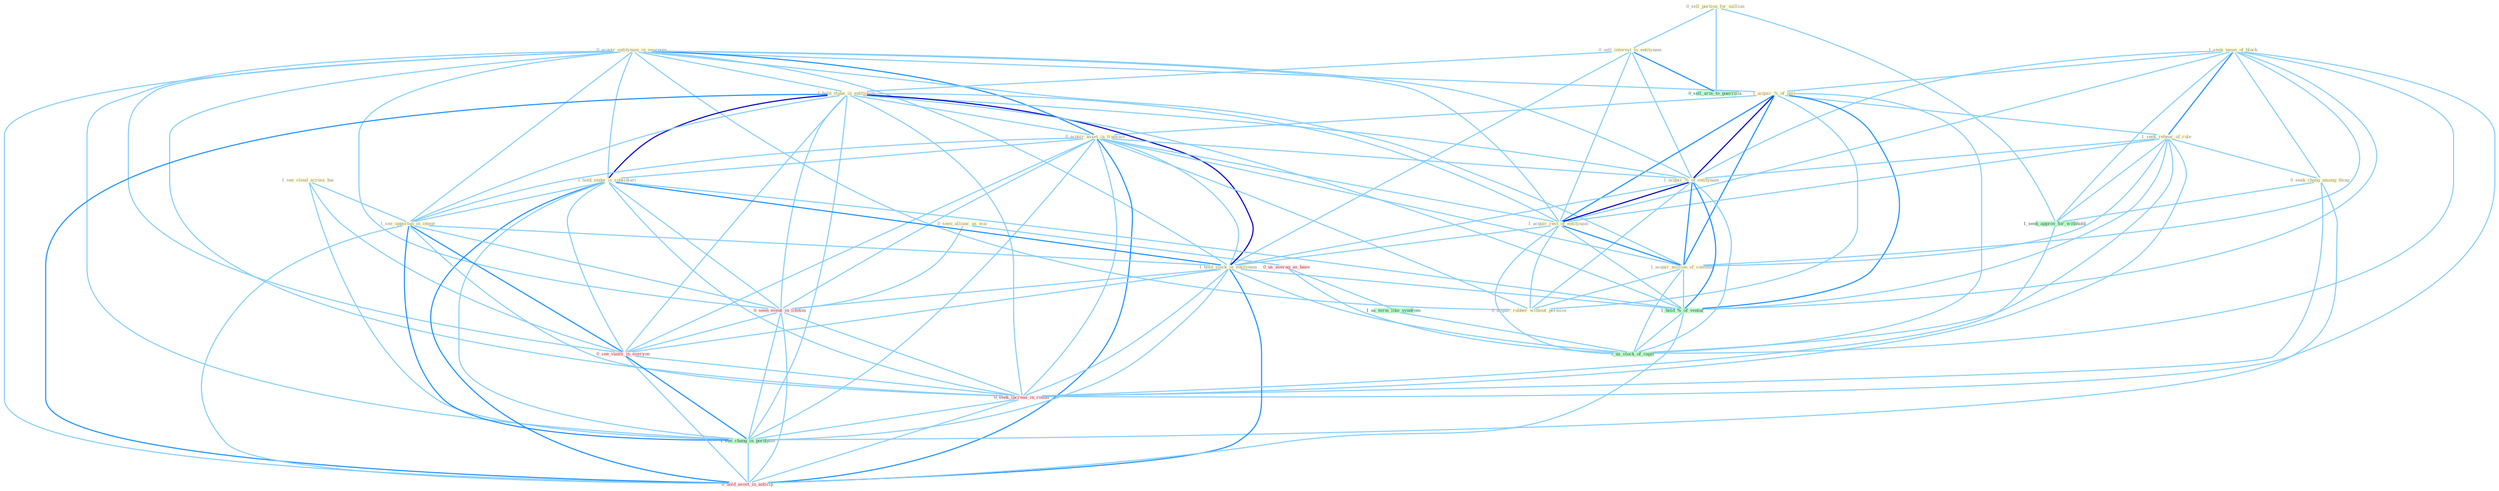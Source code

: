 Graph G{ 
    node
    [shape=polygon,style=filled,width=.5,height=.06,color="#BDFCC9",fixedsize=true,fontsize=4,
    fontcolor="#2f4f4f"];
    {node
    [color="#ffffe0", fontcolor="#8b7d6b"] "0_sell_portion_for_million " "1_seek_mean_of_block " "0_acquir_entitynam_in_yearnum " "0_sell_interest_to_entitynam " "1_acquir_%_of_unit " "0_seen_allianc_as_wai " "1_see_cloud_across_bai " "1_hold_stake_in_entitynam " "1_seek_rehear_of_rule " "0_acquir_asset_in_transact " "1_acquir_%_of_entitynam " "1_hold_stake_in_subsidiari " "1_acquir_rest_of_entitynam " "0_seek_chang_among_thing " "1_acquir_million_of_common " "1_see_opportun_in_integr " "0_acquir_rubber_without_permiss " "1_hold_stock_in_entitynam "}
{node [color="#fff0f5", fontcolor="#b22222"] "0_seen_event_in_lifetim " "0_us_averag_as_base " "0_see_vaniti_in_everyon " "0_seek_increas_in_round " "0_hold_asset_in_anticip "}
edge [color="#B0E2FF"];

	"0_sell_portion_for_million " -- "0_sell_interest_to_entitynam " [w="1", color="#87cefa" ];
	"0_sell_portion_for_million " -- "1_seek_approv_for_withhold " [w="1", color="#87cefa" ];
	"0_sell_portion_for_million " -- "0_sell_arm_to_guerrilla " [w="1", color="#87cefa" ];
	"1_seek_mean_of_block " -- "1_acquir_%_of_unit " [w="1", color="#87cefa" ];
	"1_seek_mean_of_block " -- "1_seek_rehear_of_rule " [w="2", color="#1e90ff" , len=0.8];
	"1_seek_mean_of_block " -- "1_acquir_%_of_entitynam " [w="1", color="#87cefa" ];
	"1_seek_mean_of_block " -- "1_acquir_rest_of_entitynam " [w="1", color="#87cefa" ];
	"1_seek_mean_of_block " -- "0_seek_chang_among_thing " [w="1", color="#87cefa" ];
	"1_seek_mean_of_block " -- "1_acquir_million_of_common " [w="1", color="#87cefa" ];
	"1_seek_mean_of_block " -- "1_seek_approv_for_withhold " [w="1", color="#87cefa" ];
	"1_seek_mean_of_block " -- "1_hold_%_of_ventur " [w="1", color="#87cefa" ];
	"1_seek_mean_of_block " -- "0_seek_increas_in_round " [w="1", color="#87cefa" ];
	"1_seek_mean_of_block " -- "1_us_stock_of_capit " [w="1", color="#87cefa" ];
	"0_acquir_entitynam_in_yearnum " -- "1_acquir_%_of_unit " [w="1", color="#87cefa" ];
	"0_acquir_entitynam_in_yearnum " -- "1_hold_stake_in_entitynam " [w="1", color="#87cefa" ];
	"0_acquir_entitynam_in_yearnum " -- "0_acquir_asset_in_transact " [w="2", color="#1e90ff" , len=0.8];
	"0_acquir_entitynam_in_yearnum " -- "1_acquir_%_of_entitynam " [w="1", color="#87cefa" ];
	"0_acquir_entitynam_in_yearnum " -- "1_hold_stake_in_subsidiari " [w="1", color="#87cefa" ];
	"0_acquir_entitynam_in_yearnum " -- "1_acquir_rest_of_entitynam " [w="1", color="#87cefa" ];
	"0_acquir_entitynam_in_yearnum " -- "1_acquir_million_of_common " [w="1", color="#87cefa" ];
	"0_acquir_entitynam_in_yearnum " -- "1_see_opportun_in_integr " [w="1", color="#87cefa" ];
	"0_acquir_entitynam_in_yearnum " -- "0_acquir_rubber_without_permiss " [w="1", color="#87cefa" ];
	"0_acquir_entitynam_in_yearnum " -- "1_hold_stock_in_entitynam " [w="1", color="#87cefa" ];
	"0_acquir_entitynam_in_yearnum " -- "0_seen_event_in_lifetim " [w="1", color="#87cefa" ];
	"0_acquir_entitynam_in_yearnum " -- "0_see_vaniti_in_everyon " [w="1", color="#87cefa" ];
	"0_acquir_entitynam_in_yearnum " -- "0_seek_increas_in_round " [w="1", color="#87cefa" ];
	"0_acquir_entitynam_in_yearnum " -- "1_see_chang_in_portfolio " [w="1", color="#87cefa" ];
	"0_acquir_entitynam_in_yearnum " -- "0_hold_asset_in_anticip " [w="1", color="#87cefa" ];
	"0_sell_interest_to_entitynam " -- "1_hold_stake_in_entitynam " [w="1", color="#87cefa" ];
	"0_sell_interest_to_entitynam " -- "1_acquir_%_of_entitynam " [w="1", color="#87cefa" ];
	"0_sell_interest_to_entitynam " -- "1_acquir_rest_of_entitynam " [w="1", color="#87cefa" ];
	"0_sell_interest_to_entitynam " -- "1_hold_stock_in_entitynam " [w="1", color="#87cefa" ];
	"0_sell_interest_to_entitynam " -- "0_sell_arm_to_guerrilla " [w="2", color="#1e90ff" , len=0.8];
	"1_acquir_%_of_unit " -- "1_seek_rehear_of_rule " [w="1", color="#87cefa" ];
	"1_acquir_%_of_unit " -- "0_acquir_asset_in_transact " [w="1", color="#87cefa" ];
	"1_acquir_%_of_unit " -- "1_acquir_%_of_entitynam " [w="3", color="#0000cd" , len=0.6];
	"1_acquir_%_of_unit " -- "1_acquir_rest_of_entitynam " [w="2", color="#1e90ff" , len=0.8];
	"1_acquir_%_of_unit " -- "1_acquir_million_of_common " [w="2", color="#1e90ff" , len=0.8];
	"1_acquir_%_of_unit " -- "0_acquir_rubber_without_permiss " [w="1", color="#87cefa" ];
	"1_acquir_%_of_unit " -- "1_hold_%_of_ventur " [w="2", color="#1e90ff" , len=0.8];
	"1_acquir_%_of_unit " -- "1_us_stock_of_capit " [w="1", color="#87cefa" ];
	"0_seen_allianc_as_wai " -- "0_seen_event_in_lifetim " [w="1", color="#87cefa" ];
	"0_seen_allianc_as_wai " -- "0_us_averag_as_base " [w="1", color="#87cefa" ];
	"1_see_cloud_across_bai " -- "1_see_opportun_in_integr " [w="1", color="#87cefa" ];
	"1_see_cloud_across_bai " -- "0_see_vaniti_in_everyon " [w="1", color="#87cefa" ];
	"1_see_cloud_across_bai " -- "1_see_chang_in_portfolio " [w="1", color="#87cefa" ];
	"1_hold_stake_in_entitynam " -- "0_acquir_asset_in_transact " [w="1", color="#87cefa" ];
	"1_hold_stake_in_entitynam " -- "1_acquir_%_of_entitynam " [w="1", color="#87cefa" ];
	"1_hold_stake_in_entitynam " -- "1_hold_stake_in_subsidiari " [w="3", color="#0000cd" , len=0.6];
	"1_hold_stake_in_entitynam " -- "1_acquir_rest_of_entitynam " [w="1", color="#87cefa" ];
	"1_hold_stake_in_entitynam " -- "1_see_opportun_in_integr " [w="1", color="#87cefa" ];
	"1_hold_stake_in_entitynam " -- "1_hold_stock_in_entitynam " [w="3", color="#0000cd" , len=0.6];
	"1_hold_stake_in_entitynam " -- "0_seen_event_in_lifetim " [w="1", color="#87cefa" ];
	"1_hold_stake_in_entitynam " -- "1_hold_%_of_ventur " [w="1", color="#87cefa" ];
	"1_hold_stake_in_entitynam " -- "0_see_vaniti_in_everyon " [w="1", color="#87cefa" ];
	"1_hold_stake_in_entitynam " -- "0_seek_increas_in_round " [w="1", color="#87cefa" ];
	"1_hold_stake_in_entitynam " -- "1_see_chang_in_portfolio " [w="1", color="#87cefa" ];
	"1_hold_stake_in_entitynam " -- "0_hold_asset_in_anticip " [w="2", color="#1e90ff" , len=0.8];
	"1_seek_rehear_of_rule " -- "1_acquir_%_of_entitynam " [w="1", color="#87cefa" ];
	"1_seek_rehear_of_rule " -- "1_acquir_rest_of_entitynam " [w="1", color="#87cefa" ];
	"1_seek_rehear_of_rule " -- "0_seek_chang_among_thing " [w="1", color="#87cefa" ];
	"1_seek_rehear_of_rule " -- "1_acquir_million_of_common " [w="1", color="#87cefa" ];
	"1_seek_rehear_of_rule " -- "1_seek_approv_for_withhold " [w="1", color="#87cefa" ];
	"1_seek_rehear_of_rule " -- "1_hold_%_of_ventur " [w="1", color="#87cefa" ];
	"1_seek_rehear_of_rule " -- "0_seek_increas_in_round " [w="1", color="#87cefa" ];
	"1_seek_rehear_of_rule " -- "1_us_stock_of_capit " [w="1", color="#87cefa" ];
	"0_acquir_asset_in_transact " -- "1_acquir_%_of_entitynam " [w="1", color="#87cefa" ];
	"0_acquir_asset_in_transact " -- "1_hold_stake_in_subsidiari " [w="1", color="#87cefa" ];
	"0_acquir_asset_in_transact " -- "1_acquir_rest_of_entitynam " [w="1", color="#87cefa" ];
	"0_acquir_asset_in_transact " -- "1_acquir_million_of_common " [w="1", color="#87cefa" ];
	"0_acquir_asset_in_transact " -- "1_see_opportun_in_integr " [w="1", color="#87cefa" ];
	"0_acquir_asset_in_transact " -- "0_acquir_rubber_without_permiss " [w="1", color="#87cefa" ];
	"0_acquir_asset_in_transact " -- "1_hold_stock_in_entitynam " [w="1", color="#87cefa" ];
	"0_acquir_asset_in_transact " -- "0_seen_event_in_lifetim " [w="1", color="#87cefa" ];
	"0_acquir_asset_in_transact " -- "0_see_vaniti_in_everyon " [w="1", color="#87cefa" ];
	"0_acquir_asset_in_transact " -- "0_seek_increas_in_round " [w="1", color="#87cefa" ];
	"0_acquir_asset_in_transact " -- "1_see_chang_in_portfolio " [w="1", color="#87cefa" ];
	"0_acquir_asset_in_transact " -- "0_hold_asset_in_anticip " [w="2", color="#1e90ff" , len=0.8];
	"1_acquir_%_of_entitynam " -- "1_acquir_rest_of_entitynam " [w="3", color="#0000cd" , len=0.6];
	"1_acquir_%_of_entitynam " -- "1_acquir_million_of_common " [w="2", color="#1e90ff" , len=0.8];
	"1_acquir_%_of_entitynam " -- "0_acquir_rubber_without_permiss " [w="1", color="#87cefa" ];
	"1_acquir_%_of_entitynam " -- "1_hold_stock_in_entitynam " [w="1", color="#87cefa" ];
	"1_acquir_%_of_entitynam " -- "1_hold_%_of_ventur " [w="2", color="#1e90ff" , len=0.8];
	"1_acquir_%_of_entitynam " -- "1_us_stock_of_capit " [w="1", color="#87cefa" ];
	"1_hold_stake_in_subsidiari " -- "1_see_opportun_in_integr " [w="1", color="#87cefa" ];
	"1_hold_stake_in_subsidiari " -- "1_hold_stock_in_entitynam " [w="2", color="#1e90ff" , len=0.8];
	"1_hold_stake_in_subsidiari " -- "0_seen_event_in_lifetim " [w="1", color="#87cefa" ];
	"1_hold_stake_in_subsidiari " -- "1_hold_%_of_ventur " [w="1", color="#87cefa" ];
	"1_hold_stake_in_subsidiari " -- "0_see_vaniti_in_everyon " [w="1", color="#87cefa" ];
	"1_hold_stake_in_subsidiari " -- "0_seek_increas_in_round " [w="1", color="#87cefa" ];
	"1_hold_stake_in_subsidiari " -- "1_see_chang_in_portfolio " [w="1", color="#87cefa" ];
	"1_hold_stake_in_subsidiari " -- "0_hold_asset_in_anticip " [w="2", color="#1e90ff" , len=0.8];
	"1_acquir_rest_of_entitynam " -- "1_acquir_million_of_common " [w="2", color="#1e90ff" , len=0.8];
	"1_acquir_rest_of_entitynam " -- "0_acquir_rubber_without_permiss " [w="1", color="#87cefa" ];
	"1_acquir_rest_of_entitynam " -- "1_hold_stock_in_entitynam " [w="1", color="#87cefa" ];
	"1_acquir_rest_of_entitynam " -- "1_hold_%_of_ventur " [w="1", color="#87cefa" ];
	"1_acquir_rest_of_entitynam " -- "1_us_stock_of_capit " [w="1", color="#87cefa" ];
	"0_seek_chang_among_thing " -- "1_seek_approv_for_withhold " [w="1", color="#87cefa" ];
	"0_seek_chang_among_thing " -- "0_seek_increas_in_round " [w="1", color="#87cefa" ];
	"0_seek_chang_among_thing " -- "1_see_chang_in_portfolio " [w="1", color="#87cefa" ];
	"1_acquir_million_of_common " -- "0_acquir_rubber_without_permiss " [w="1", color="#87cefa" ];
	"1_acquir_million_of_common " -- "1_hold_%_of_ventur " [w="1", color="#87cefa" ];
	"1_acquir_million_of_common " -- "1_us_stock_of_capit " [w="1", color="#87cefa" ];
	"1_see_opportun_in_integr " -- "1_hold_stock_in_entitynam " [w="1", color="#87cefa" ];
	"1_see_opportun_in_integr " -- "0_seen_event_in_lifetim " [w="1", color="#87cefa" ];
	"1_see_opportun_in_integr " -- "0_see_vaniti_in_everyon " [w="2", color="#1e90ff" , len=0.8];
	"1_see_opportun_in_integr " -- "0_seek_increas_in_round " [w="1", color="#87cefa" ];
	"1_see_opportun_in_integr " -- "1_see_chang_in_portfolio " [w="2", color="#1e90ff" , len=0.8];
	"1_see_opportun_in_integr " -- "0_hold_asset_in_anticip " [w="1", color="#87cefa" ];
	"1_hold_stock_in_entitynam " -- "0_seen_event_in_lifetim " [w="1", color="#87cefa" ];
	"1_hold_stock_in_entitynam " -- "1_hold_%_of_ventur " [w="1", color="#87cefa" ];
	"1_hold_stock_in_entitynam " -- "0_see_vaniti_in_everyon " [w="1", color="#87cefa" ];
	"1_hold_stock_in_entitynam " -- "0_seek_increas_in_round " [w="1", color="#87cefa" ];
	"1_hold_stock_in_entitynam " -- "1_us_stock_of_capit " [w="1", color="#87cefa" ];
	"1_hold_stock_in_entitynam " -- "1_see_chang_in_portfolio " [w="1", color="#87cefa" ];
	"1_hold_stock_in_entitynam " -- "0_hold_asset_in_anticip " [w="2", color="#1e90ff" , len=0.8];
	"0_seen_event_in_lifetim " -- "0_see_vaniti_in_everyon " [w="1", color="#87cefa" ];
	"0_seen_event_in_lifetim " -- "0_seek_increas_in_round " [w="1", color="#87cefa" ];
	"0_seen_event_in_lifetim " -- "1_see_chang_in_portfolio " [w="1", color="#87cefa" ];
	"0_seen_event_in_lifetim " -- "0_hold_asset_in_anticip " [w="1", color="#87cefa" ];
	"0_us_averag_as_base " -- "1_us_term_like_syndrom " [w="1", color="#87cefa" ];
	"0_us_averag_as_base " -- "1_us_stock_of_capit " [w="1", color="#87cefa" ];
	"1_us_term_like_syndrom " -- "1_us_stock_of_capit " [w="1", color="#87cefa" ];
	"1_seek_approv_for_withhold " -- "0_seek_increas_in_round " [w="1", color="#87cefa" ];
	"1_hold_%_of_ventur " -- "1_us_stock_of_capit " [w="1", color="#87cefa" ];
	"1_hold_%_of_ventur " -- "0_hold_asset_in_anticip " [w="1", color="#87cefa" ];
	"0_see_vaniti_in_everyon " -- "0_seek_increas_in_round " [w="1", color="#87cefa" ];
	"0_see_vaniti_in_everyon " -- "1_see_chang_in_portfolio " [w="2", color="#1e90ff" , len=0.8];
	"0_see_vaniti_in_everyon " -- "0_hold_asset_in_anticip " [w="1", color="#87cefa" ];
	"0_seek_increas_in_round " -- "1_see_chang_in_portfolio " [w="1", color="#87cefa" ];
	"0_seek_increas_in_round " -- "0_hold_asset_in_anticip " [w="1", color="#87cefa" ];
	"1_see_chang_in_portfolio " -- "0_hold_asset_in_anticip " [w="1", color="#87cefa" ];
}